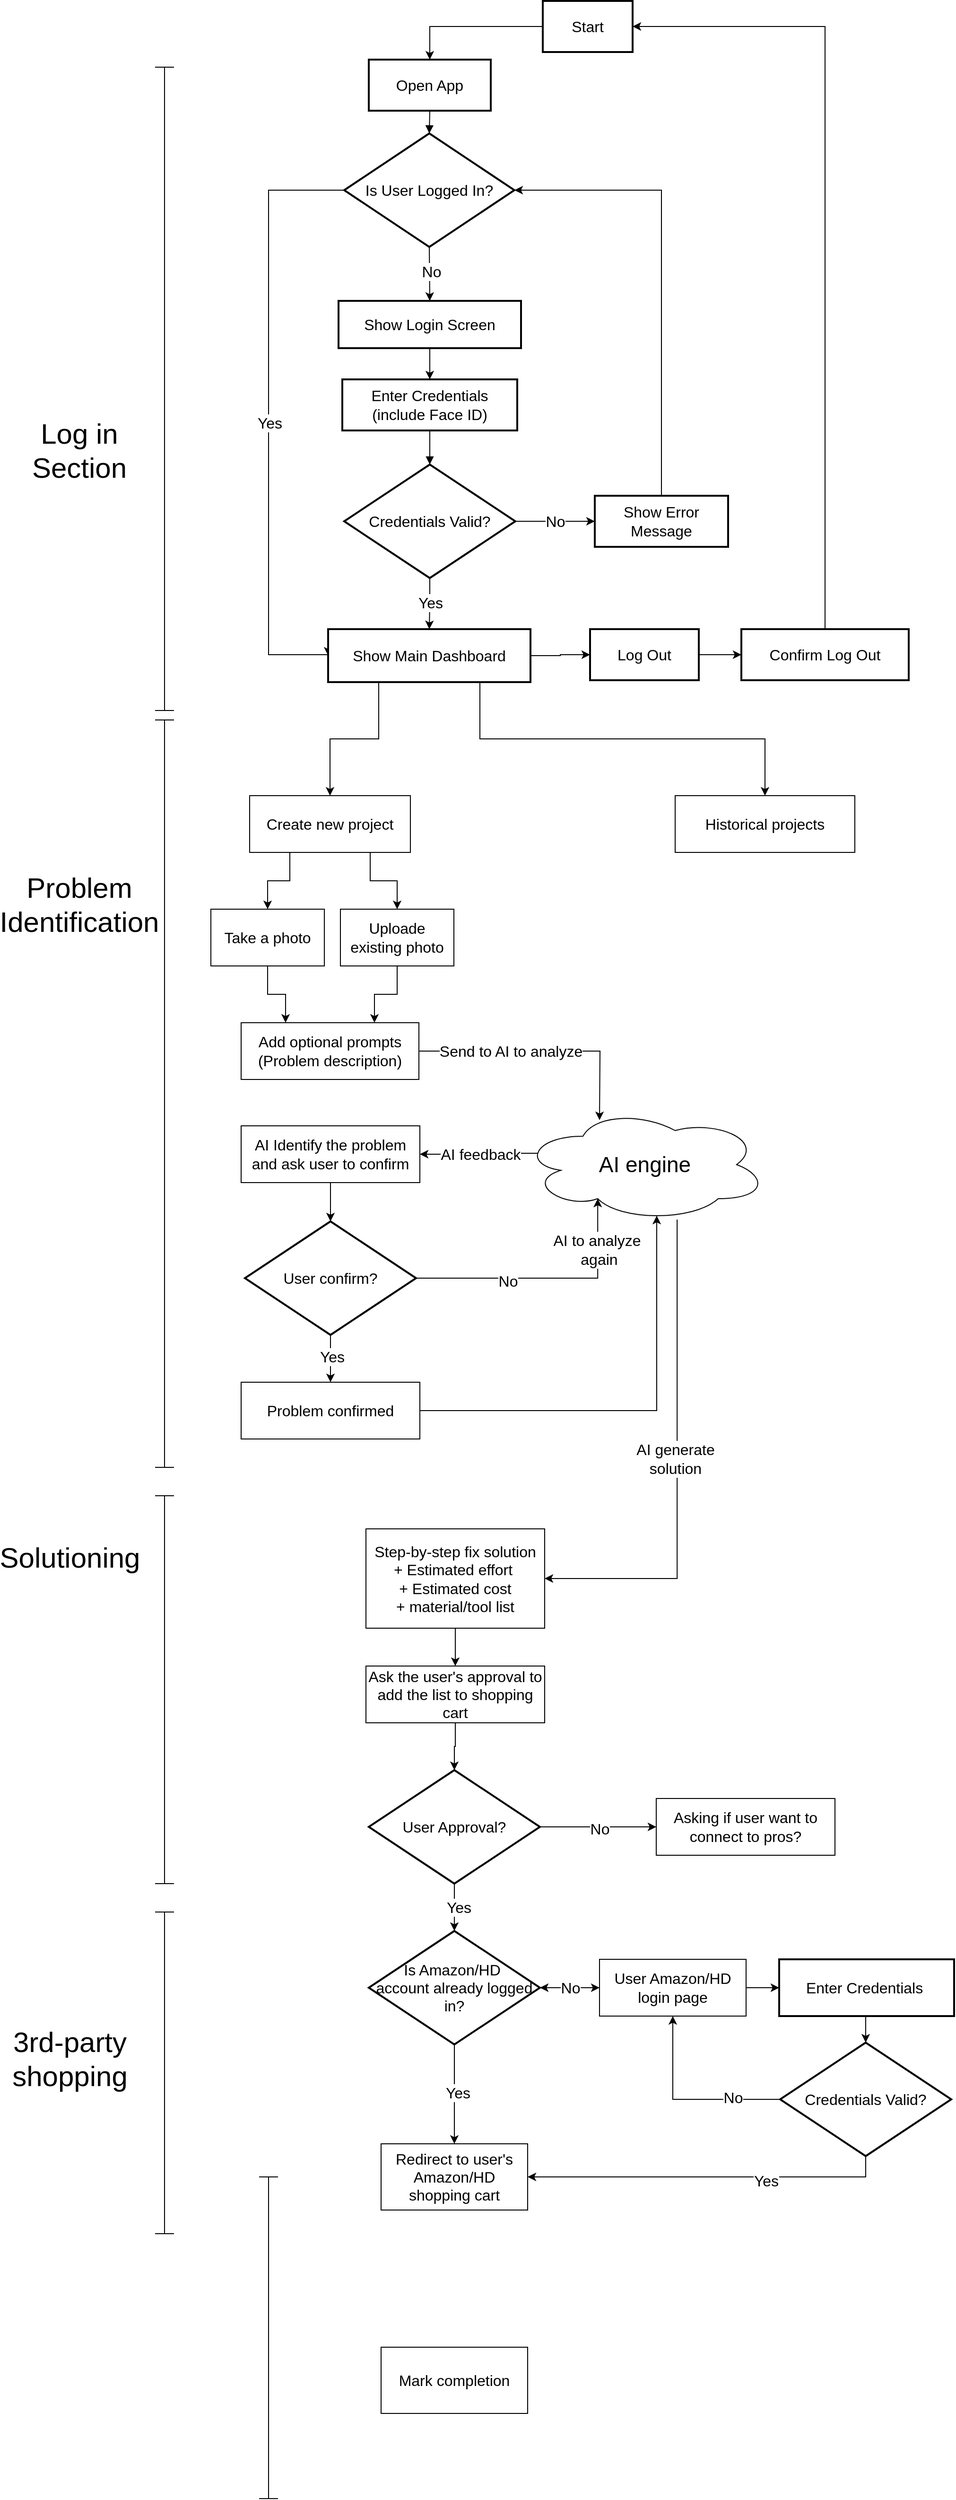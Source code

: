 <mxfile version="27.2.0">
  <diagram name="Page-1" id="i8-PB3AcAraNgIOo55Ax">
    <mxGraphModel dx="2037" dy="1153" grid="1" gridSize="10" guides="1" tooltips="1" connect="1" arrows="1" fold="1" page="1" pageScale="1" pageWidth="850" pageHeight="1100" math="0" shadow="0">
      <root>
        <mxCell id="0" />
        <mxCell id="1" parent="0" />
        <mxCell id="IaQsyCqeO4DwuMl-rm6--35" style="edgeStyle=orthogonalEdgeStyle;rounded=0;orthogonalLoop=1;jettySize=auto;html=1;exitX=0;exitY=0.5;exitDx=0;exitDy=0;entryX=0.5;entryY=0;entryDx=0;entryDy=0;" parent="1" source="2" target="3" edge="1">
          <mxGeometry relative="1" as="geometry" />
        </mxCell>
        <mxCell id="2" value="Start" style="whiteSpace=wrap;strokeWidth=2;fontSize=16;" parent="1" vertex="1">
          <mxGeometry x="580" y="10" width="95" height="54" as="geometry" />
        </mxCell>
        <mxCell id="3" value="Open App" style="whiteSpace=wrap;strokeWidth=2;fontSize=16;" parent="1" vertex="1">
          <mxGeometry x="396" y="72" width="129" height="54" as="geometry" />
        </mxCell>
        <mxCell id="IaQsyCqeO4DwuMl-rm6--65" style="edgeStyle=orthogonalEdgeStyle;rounded=0;orthogonalLoop=1;jettySize=auto;html=1;exitX=0;exitY=0.5;exitDx=0;exitDy=0;entryX=0;entryY=0.5;entryDx=0;entryDy=0;" parent="1" source="4" target="5" edge="1">
          <mxGeometry relative="1" as="geometry">
            <Array as="points">
              <mxPoint x="290" y="210" />
              <mxPoint x="290" y="701" />
            </Array>
          </mxGeometry>
        </mxCell>
        <mxCell id="IaQsyCqeO4DwuMl-rm6--66" value="Yes" style="edgeLabel;html=1;align=center;verticalAlign=middle;resizable=0;points=[];fontSize=16;" parent="IaQsyCqeO4DwuMl-rm6--65" vertex="1" connectable="0">
          <mxGeometry x="0.027" y="1" relative="1" as="geometry">
            <mxPoint as="offset" />
          </mxGeometry>
        </mxCell>
        <mxCell id="4" value="Is User Logged In?" style="rhombus;strokeWidth=2;whiteSpace=wrap;fontSize=16;" parent="1" vertex="1">
          <mxGeometry x="370" y="150" width="180" height="120" as="geometry" />
        </mxCell>
        <mxCell id="IaQsyCqeO4DwuMl-rm6--48" style="edgeStyle=orthogonalEdgeStyle;rounded=0;orthogonalLoop=1;jettySize=auto;html=1;exitX=1;exitY=0.5;exitDx=0;exitDy=0;entryX=0;entryY=0.5;entryDx=0;entryDy=0;" parent="1" source="5" target="13" edge="1">
          <mxGeometry relative="1" as="geometry" />
        </mxCell>
        <mxCell id="IaQsyCqeO4DwuMl-rm6--91" style="edgeStyle=orthogonalEdgeStyle;rounded=0;orthogonalLoop=1;jettySize=auto;html=1;exitX=0.75;exitY=1;exitDx=0;exitDy=0;" parent="1" source="5" target="hKCGwhO5Zb8HghyvoK2L-65" edge="1">
          <mxGeometry relative="1" as="geometry" />
        </mxCell>
        <mxCell id="5" value="Show Main Dashboard" style="whiteSpace=wrap;strokeWidth=2;fontSize=16;" parent="1" vertex="1">
          <mxGeometry x="353" y="674" width="214" height="56" as="geometry" />
        </mxCell>
        <mxCell id="6" value="Show Login Screen" style="whiteSpace=wrap;strokeWidth=2;fontSize=16;" parent="1" vertex="1">
          <mxGeometry x="364" y="327" width="193" height="50" as="geometry" />
        </mxCell>
        <mxCell id="7" value="Enter Credentials (include Face ID)" style="whiteSpace=wrap;strokeWidth=2;fontSize=16;" parent="1" vertex="1">
          <mxGeometry x="368" y="410" width="185" height="54" as="geometry" />
        </mxCell>
        <mxCell id="IaQsyCqeO4DwuMl-rm6--71" style="edgeStyle=orthogonalEdgeStyle;rounded=0;orthogonalLoop=1;jettySize=auto;html=1;exitX=0.5;exitY=1;exitDx=0;exitDy=0;entryX=0.5;entryY=0;entryDx=0;entryDy=0;" parent="1" source="8" target="5" edge="1">
          <mxGeometry relative="1" as="geometry" />
        </mxCell>
        <mxCell id="IaQsyCqeO4DwuMl-rm6--72" value="Yes" style="edgeLabel;html=1;align=center;verticalAlign=middle;resizable=0;points=[];fontSize=16;" parent="IaQsyCqeO4DwuMl-rm6--71" vertex="1" connectable="0">
          <mxGeometry x="-0.049" relative="1" as="geometry">
            <mxPoint as="offset" />
          </mxGeometry>
        </mxCell>
        <mxCell id="8" value="Credentials Valid?" style="rhombus;strokeWidth=2;whiteSpace=wrap;fontSize=16;" parent="1" vertex="1">
          <mxGeometry x="370" y="500" width="181" height="120" as="geometry" />
        </mxCell>
        <mxCell id="IaQsyCqeO4DwuMl-rm6--60" style="edgeStyle=orthogonalEdgeStyle;rounded=0;orthogonalLoop=1;jettySize=auto;html=1;exitX=0.5;exitY=0;exitDx=0;exitDy=0;entryX=1;entryY=0.5;entryDx=0;entryDy=0;" parent="1" source="9" target="4" edge="1">
          <mxGeometry relative="1" as="geometry" />
        </mxCell>
        <mxCell id="9" value="Show Error Message" style="whiteSpace=wrap;strokeWidth=2;fontSize=16;" parent="1" vertex="1">
          <mxGeometry x="635" y="533" width="141" height="54" as="geometry" />
        </mxCell>
        <mxCell id="IaQsyCqeO4DwuMl-rm6--54" style="edgeStyle=orthogonalEdgeStyle;rounded=0;orthogonalLoop=1;jettySize=auto;html=1;exitX=1;exitY=0.5;exitDx=0;exitDy=0;entryX=0;entryY=0.5;entryDx=0;entryDy=0;" parent="1" source="13" target="24" edge="1">
          <mxGeometry relative="1" as="geometry" />
        </mxCell>
        <mxCell id="13" value="Log Out" style="whiteSpace=wrap;strokeWidth=2;fontSize=16;" parent="1" vertex="1">
          <mxGeometry x="630" y="674" width="115" height="54" as="geometry" />
        </mxCell>
        <mxCell id="IaQsyCqeO4DwuMl-rm6--57" style="edgeStyle=orthogonalEdgeStyle;rounded=0;orthogonalLoop=1;jettySize=auto;html=1;exitX=0.5;exitY=0;exitDx=0;exitDy=0;entryX=1;entryY=0.5;entryDx=0;entryDy=0;" parent="1" source="24" target="2" edge="1">
          <mxGeometry relative="1" as="geometry" />
        </mxCell>
        <mxCell id="24" value="Confirm Log Out" style="whiteSpace=wrap;strokeWidth=2;fontSize=16;" parent="1" vertex="1">
          <mxGeometry x="790" y="674" width="177" height="54" as="geometry" />
        </mxCell>
        <mxCell id="26" value="" style="curved=1;startArrow=none;endArrow=block;exitX=0.5;exitY=1;entryX=0.5;entryY=0;" parent="1" source="3" target="4" edge="1">
          <mxGeometry relative="1" as="geometry">
            <Array as="points" />
          </mxGeometry>
        </mxCell>
        <mxCell id="30" value="" style="curved=1;startArrow=none;endArrow=block;exitX=0.5;exitY=1;entryX=0.5;entryY=0;" parent="1" source="7" target="8" edge="1">
          <mxGeometry relative="1" as="geometry">
            <Array as="points" />
          </mxGeometry>
        </mxCell>
        <mxCell id="IaQsyCqeO4DwuMl-rm6--103" style="edgeStyle=orthogonalEdgeStyle;rounded=0;orthogonalLoop=1;jettySize=auto;html=1;exitX=0.25;exitY=1;exitDx=0;exitDy=0;" parent="1" source="hKCGwhO5Zb8HghyvoK2L-64" target="hKCGwhO5Zb8HghyvoK2L-66" edge="1">
          <mxGeometry relative="1" as="geometry" />
        </mxCell>
        <mxCell id="IaQsyCqeO4DwuMl-rm6--104" style="edgeStyle=orthogonalEdgeStyle;rounded=0;orthogonalLoop=1;jettySize=auto;html=1;exitX=0.75;exitY=1;exitDx=0;exitDy=0;" parent="1" source="hKCGwhO5Zb8HghyvoK2L-64" target="hKCGwhO5Zb8HghyvoK2L-67" edge="1">
          <mxGeometry relative="1" as="geometry" />
        </mxCell>
        <mxCell id="hKCGwhO5Zb8HghyvoK2L-64" value="Create new project" style="rounded=0;whiteSpace=wrap;html=1;fontSize=16;" parent="1" vertex="1">
          <mxGeometry x="270" y="850" width="170" height="60" as="geometry" />
        </mxCell>
        <mxCell id="hKCGwhO5Zb8HghyvoK2L-65" value="Historical projects" style="rounded=0;whiteSpace=wrap;html=1;fontSize=16;" parent="1" vertex="1">
          <mxGeometry x="720" y="850" width="190" height="60" as="geometry" />
        </mxCell>
        <mxCell id="IaQsyCqeO4DwuMl-rm6--106" style="edgeStyle=orthogonalEdgeStyle;rounded=0;orthogonalLoop=1;jettySize=auto;html=1;exitX=0.5;exitY=1;exitDx=0;exitDy=0;entryX=0.25;entryY=0;entryDx=0;entryDy=0;" parent="1" source="hKCGwhO5Zb8HghyvoK2L-66" target="IaQsyCqeO4DwuMl-rm6--105" edge="1">
          <mxGeometry relative="1" as="geometry" />
        </mxCell>
        <mxCell id="hKCGwhO5Zb8HghyvoK2L-66" value="Take a photo" style="rounded=0;whiteSpace=wrap;html=1;fontSize=16;" parent="1" vertex="1">
          <mxGeometry x="229" y="970" width="120" height="60" as="geometry" />
        </mxCell>
        <mxCell id="IaQsyCqeO4DwuMl-rm6--108" style="edgeStyle=orthogonalEdgeStyle;rounded=0;orthogonalLoop=1;jettySize=auto;html=1;exitX=0.5;exitY=1;exitDx=0;exitDy=0;entryX=0.75;entryY=0;entryDx=0;entryDy=0;" parent="1" source="hKCGwhO5Zb8HghyvoK2L-67" target="IaQsyCqeO4DwuMl-rm6--105" edge="1">
          <mxGeometry relative="1" as="geometry" />
        </mxCell>
        <mxCell id="hKCGwhO5Zb8HghyvoK2L-67" value="Uploade existing photo" style="rounded=0;whiteSpace=wrap;html=1;fontSize=16;" parent="1" vertex="1">
          <mxGeometry x="366" y="970" width="120" height="60" as="geometry" />
        </mxCell>
        <mxCell id="IaQsyCqeO4DwuMl-rm6--33" value="&lt;font style=&quot;font-size: 30px;&quot;&gt;Log in Section&lt;/font&gt;" style="text;html=1;align=center;verticalAlign=middle;whiteSpace=wrap;rounded=0;" parent="1" vertex="1">
          <mxGeometry x="60" y="470" width="60" height="30" as="geometry" />
        </mxCell>
        <mxCell id="IaQsyCqeO4DwuMl-rm6--38" value="" style="endArrow=classic;html=1;rounded=0;exitX=0.5;exitY=1;exitDx=0;exitDy=0;entryX=0.5;entryY=0;entryDx=0;entryDy=0;" parent="1" source="4" target="6" edge="1">
          <mxGeometry width="50" height="50" relative="1" as="geometry">
            <mxPoint x="470" y="332" as="sourcePoint" />
            <mxPoint x="520" y="282" as="targetPoint" />
          </mxGeometry>
        </mxCell>
        <mxCell id="IaQsyCqeO4DwuMl-rm6--73" value="No" style="edgeLabel;html=1;align=center;verticalAlign=middle;resizable=0;points=[];fontSize=16;" parent="IaQsyCqeO4DwuMl-rm6--38" vertex="1" connectable="0">
          <mxGeometry x="-0.108" y="2" relative="1" as="geometry">
            <mxPoint as="offset" />
          </mxGeometry>
        </mxCell>
        <mxCell id="IaQsyCqeO4DwuMl-rm6--39" value="" style="endArrow=classic;html=1;rounded=0;exitX=0.5;exitY=1;exitDx=0;exitDy=0;" parent="1" source="6" target="7" edge="1">
          <mxGeometry width="50" height="50" relative="1" as="geometry">
            <mxPoint x="340" y="652" as="sourcePoint" />
            <mxPoint x="390" y="602" as="targetPoint" />
          </mxGeometry>
        </mxCell>
        <mxCell id="IaQsyCqeO4DwuMl-rm6--40" value="" style="endArrow=classic;html=1;rounded=0;exitX=1;exitY=0.5;exitDx=0;exitDy=0;entryX=0;entryY=0.5;entryDx=0;entryDy=0;" parent="1" source="8" target="9" edge="1">
          <mxGeometry relative="1" as="geometry">
            <mxPoint x="310" y="582" as="sourcePoint" />
            <mxPoint x="410" y="582" as="targetPoint" />
          </mxGeometry>
        </mxCell>
        <mxCell id="IaQsyCqeO4DwuMl-rm6--41" value="No" style="edgeLabel;resizable=0;html=1;;align=center;verticalAlign=middle;fontSize=16;" parent="IaQsyCqeO4DwuMl-rm6--40" connectable="0" vertex="1">
          <mxGeometry relative="1" as="geometry" />
        </mxCell>
        <mxCell id="IaQsyCqeO4DwuMl-rm6--93" style="edgeStyle=orthogonalEdgeStyle;rounded=0;orthogonalLoop=1;jettySize=auto;html=1;exitX=0.25;exitY=1;exitDx=0;exitDy=0;entryX=0.5;entryY=0;entryDx=0;entryDy=0;" parent="1" source="5" target="hKCGwhO5Zb8HghyvoK2L-64" edge="1">
          <mxGeometry relative="1" as="geometry">
            <mxPoint x="379" y="760" as="sourcePoint" />
            <mxPoint x="470" y="880" as="targetPoint" />
          </mxGeometry>
        </mxCell>
        <mxCell id="IaQsyCqeO4DwuMl-rm6--94" value="" style="shape=crossbar;whiteSpace=wrap;html=1;rounded=1;direction=south;" parent="1" vertex="1">
          <mxGeometry x="170" y="80" width="20" height="680" as="geometry" />
        </mxCell>
        <mxCell id="IaQsyCqeO4DwuMl-rm6--98" value="&lt;font style=&quot;font-size: 30px;&quot;&gt;Problem Identification&lt;/font&gt;" style="text;html=1;align=center;verticalAlign=middle;whiteSpace=wrap;rounded=0;" parent="1" vertex="1">
          <mxGeometry x="60" y="950" width="60" height="30" as="geometry" />
        </mxCell>
        <mxCell id="IaQsyCqeO4DwuMl-rm6--99" value="&lt;font style=&quot;font-size: 30px;&quot;&gt;Solutioning&lt;/font&gt;" style="text;html=1;align=center;verticalAlign=middle;whiteSpace=wrap;rounded=0;" parent="1" vertex="1">
          <mxGeometry x="50" y="1640" width="60" height="30" as="geometry" />
        </mxCell>
        <mxCell id="IaQsyCqeO4DwuMl-rm6--100" value="" style="shape=crossbar;whiteSpace=wrap;html=1;rounded=1;direction=south;" parent="1" vertex="1">
          <mxGeometry x="170" y="770" width="20" height="790" as="geometry" />
        </mxCell>
        <mxCell id="IaQsyCqeO4DwuMl-rm6--105" value="Add optional prompts (Problem description)" style="rounded=0;whiteSpace=wrap;html=1;fontSize=16;" parent="1" vertex="1">
          <mxGeometry x="261" y="1090" width="188" height="60" as="geometry" />
        </mxCell>
        <mxCell id="IaQsyCqeO4DwuMl-rm6--116" style="edgeStyle=orthogonalEdgeStyle;rounded=0;orthogonalLoop=1;jettySize=auto;html=1;exitX=0.07;exitY=0.4;exitDx=0;exitDy=0;exitPerimeter=0;entryX=1;entryY=0.5;entryDx=0;entryDy=0;" parent="1" source="IaQsyCqeO4DwuMl-rm6--107" target="IaQsyCqeO4DwuMl-rm6--110" edge="1">
          <mxGeometry relative="1" as="geometry" />
        </mxCell>
        <mxCell id="IaQsyCqeO4DwuMl-rm6--124" value="&lt;font style=&quot;font-size: 16px;&quot;&gt;AI feedback&lt;/font&gt;" style="edgeLabel;html=1;align=center;verticalAlign=middle;resizable=0;points=[];" parent="IaQsyCqeO4DwuMl-rm6--116" vertex="1" connectable="0">
          <mxGeometry x="-0.022" y="1" relative="1" as="geometry">
            <mxPoint as="offset" />
          </mxGeometry>
        </mxCell>
        <mxCell id="IaQsyCqeO4DwuMl-rm6--128" style="edgeStyle=orthogonalEdgeStyle;rounded=0;orthogonalLoop=1;jettySize=auto;html=1;exitX=0.633;exitY=0.984;exitDx=0;exitDy=0;exitPerimeter=0;entryX=1;entryY=0.5;entryDx=0;entryDy=0;" parent="1" source="IaQsyCqeO4DwuMl-rm6--107" target="IaQsyCqeO4DwuMl-rm6--126" edge="1">
          <mxGeometry relative="1" as="geometry" />
        </mxCell>
        <mxCell id="IaQsyCqeO4DwuMl-rm6--129" value="AI generate&lt;div&gt;solution&lt;/div&gt;" style="edgeLabel;html=1;align=center;verticalAlign=middle;resizable=0;points=[];fontSize=16;" parent="IaQsyCqeO4DwuMl-rm6--128" vertex="1" connectable="0">
          <mxGeometry x="-0.148" relative="1" as="geometry">
            <mxPoint x="-2" y="31" as="offset" />
          </mxGeometry>
        </mxCell>
        <mxCell id="IaQsyCqeO4DwuMl-rm6--107" value="AI engine" style="ellipse;shape=cloud;whiteSpace=wrap;html=1;fontSize=23;" parent="1" vertex="1">
          <mxGeometry x="557.5" y="1180" width="260" height="120" as="geometry" />
        </mxCell>
        <mxCell id="IaQsyCqeO4DwuMl-rm6--117" style="edgeStyle=orthogonalEdgeStyle;rounded=0;orthogonalLoop=1;jettySize=auto;html=1;exitX=0.5;exitY=1;exitDx=0;exitDy=0;entryX=0.5;entryY=0;entryDx=0;entryDy=0;" parent="1" source="IaQsyCqeO4DwuMl-rm6--110" target="IaQsyCqeO4DwuMl-rm6--112" edge="1">
          <mxGeometry relative="1" as="geometry" />
        </mxCell>
        <mxCell id="IaQsyCqeO4DwuMl-rm6--110" value="AI Identify the problem and ask user to confirm" style="rounded=0;whiteSpace=wrap;html=1;fontSize=16;" parent="1" vertex="1">
          <mxGeometry x="261" y="1199" width="189" height="60" as="geometry" />
        </mxCell>
        <mxCell id="IaQsyCqeO4DwuMl-rm6--121" style="edgeStyle=orthogonalEdgeStyle;rounded=0;orthogonalLoop=1;jettySize=auto;html=1;exitX=0.5;exitY=1;exitDx=0;exitDy=0;entryX=0.5;entryY=0;entryDx=0;entryDy=0;" parent="1" source="IaQsyCqeO4DwuMl-rm6--112" target="IaQsyCqeO4DwuMl-rm6--120" edge="1">
          <mxGeometry relative="1" as="geometry" />
        </mxCell>
        <mxCell id="IaQsyCqeO4DwuMl-rm6--122" value="Yes" style="edgeLabel;html=1;align=center;verticalAlign=middle;resizable=0;points=[];fontSize=16;" parent="IaQsyCqeO4DwuMl-rm6--121" vertex="1" connectable="0">
          <mxGeometry x="-0.089" y="1" relative="1" as="geometry">
            <mxPoint as="offset" />
          </mxGeometry>
        </mxCell>
        <mxCell id="IaQsyCqeO4DwuMl-rm6--112" value="User confirm?" style="rhombus;strokeWidth=2;whiteSpace=wrap;fontSize=16;" parent="1" vertex="1">
          <mxGeometry x="265" y="1300" width="181" height="120" as="geometry" />
        </mxCell>
        <mxCell id="IaQsyCqeO4DwuMl-rm6--115" style="edgeStyle=orthogonalEdgeStyle;rounded=0;orthogonalLoop=1;jettySize=auto;html=1;exitX=1;exitY=0.5;exitDx=0;exitDy=0;" parent="1" source="IaQsyCqeO4DwuMl-rm6--105" edge="1">
          <mxGeometry relative="1" as="geometry">
            <mxPoint x="640" y="1193" as="targetPoint" />
          </mxGeometry>
        </mxCell>
        <mxCell id="IaQsyCqeO4DwuMl-rm6--123" value="Send to AI to analyze" style="edgeLabel;html=1;align=center;verticalAlign=middle;resizable=0;points=[];fontSize=16;" parent="IaQsyCqeO4DwuMl-rm6--115" vertex="1" connectable="0">
          <mxGeometry x="-0.272" relative="1" as="geometry">
            <mxPoint as="offset" />
          </mxGeometry>
        </mxCell>
        <mxCell id="IaQsyCqeO4DwuMl-rm6--118" style="edgeStyle=orthogonalEdgeStyle;rounded=0;orthogonalLoop=1;jettySize=auto;html=1;exitX=1;exitY=0.5;exitDx=0;exitDy=0;entryX=0.31;entryY=0.8;entryDx=0;entryDy=0;entryPerimeter=0;" parent="1" source="IaQsyCqeO4DwuMl-rm6--112" target="IaQsyCqeO4DwuMl-rm6--107" edge="1">
          <mxGeometry relative="1" as="geometry">
            <Array as="points">
              <mxPoint x="638" y="1360" />
            </Array>
          </mxGeometry>
        </mxCell>
        <mxCell id="IaQsyCqeO4DwuMl-rm6--119" value="No" style="edgeLabel;html=1;align=center;verticalAlign=middle;resizable=0;points=[];fontSize=16;" parent="IaQsyCqeO4DwuMl-rm6--118" vertex="1" connectable="0">
          <mxGeometry x="-0.296" y="-3" relative="1" as="geometry">
            <mxPoint as="offset" />
          </mxGeometry>
        </mxCell>
        <mxCell id="IaQsyCqeO4DwuMl-rm6--125" value="&lt;font style=&quot;font-size: 16px;&quot;&gt;AI to analyze&lt;/font&gt;&lt;div&gt;&lt;font style=&quot;font-size: 16px;&quot;&gt;&amp;nbsp;again&lt;/font&gt;&lt;/div&gt;" style="edgeLabel;html=1;align=center;verticalAlign=middle;resizable=0;points=[];" parent="IaQsyCqeO4DwuMl-rm6--118" vertex="1" connectable="0">
          <mxGeometry x="0.61" y="1" relative="1" as="geometry">
            <mxPoint as="offset" />
          </mxGeometry>
        </mxCell>
        <mxCell id="IaQsyCqeO4DwuMl-rm6--120" value="Problem confirmed" style="rounded=0;whiteSpace=wrap;html=1;fontSize=16;" parent="1" vertex="1">
          <mxGeometry x="261" y="1470" width="189" height="60" as="geometry" />
        </mxCell>
        <mxCell id="IaQsyCqeO4DwuMl-rm6--158" style="edgeStyle=orthogonalEdgeStyle;rounded=0;orthogonalLoop=1;jettySize=auto;html=1;exitX=0.5;exitY=1;exitDx=0;exitDy=0;entryX=0.5;entryY=0;entryDx=0;entryDy=0;" parent="1" source="IaQsyCqeO4DwuMl-rm6--126" target="IaQsyCqeO4DwuMl-rm6--132" edge="1">
          <mxGeometry relative="1" as="geometry" />
        </mxCell>
        <mxCell id="IaQsyCqeO4DwuMl-rm6--126" value="Step-by-step fix solution&lt;div&gt;+ Estimated effort&amp;nbsp;&lt;/div&gt;&lt;div&gt;+ Estimated cost&lt;/div&gt;&lt;div&gt;+ material/tool list&lt;/div&gt;" style="rounded=0;whiteSpace=wrap;html=1;fontSize=16;" parent="1" vertex="1">
          <mxGeometry x="393" y="1625" width="189" height="105" as="geometry" />
        </mxCell>
        <mxCell id="IaQsyCqeO4DwuMl-rm6--127" style="edgeStyle=orthogonalEdgeStyle;rounded=0;orthogonalLoop=1;jettySize=auto;html=1;exitX=1;exitY=0.5;exitDx=0;exitDy=0;entryX=0.55;entryY=0.95;entryDx=0;entryDy=0;entryPerimeter=0;" parent="1" source="IaQsyCqeO4DwuMl-rm6--120" target="IaQsyCqeO4DwuMl-rm6--107" edge="1">
          <mxGeometry relative="1" as="geometry" />
        </mxCell>
        <mxCell id="IaQsyCqeO4DwuMl-rm6--159" style="edgeStyle=orthogonalEdgeStyle;rounded=0;orthogonalLoop=1;jettySize=auto;html=1;exitX=0.5;exitY=1;exitDx=0;exitDy=0;entryX=0.5;entryY=0;entryDx=0;entryDy=0;" parent="1" source="IaQsyCqeO4DwuMl-rm6--132" target="IaQsyCqeO4DwuMl-rm6--134" edge="1">
          <mxGeometry relative="1" as="geometry" />
        </mxCell>
        <mxCell id="IaQsyCqeO4DwuMl-rm6--132" value="Ask the user&#39;s approval to add the list to shopping cart" style="rounded=0;whiteSpace=wrap;html=1;fontSize=16;" parent="1" vertex="1">
          <mxGeometry x="393" y="1770" width="189" height="60" as="geometry" />
        </mxCell>
        <mxCell id="IaQsyCqeO4DwuMl-rm6--137" style="edgeStyle=orthogonalEdgeStyle;rounded=0;orthogonalLoop=1;jettySize=auto;html=1;exitX=0.5;exitY=1;exitDx=0;exitDy=0;entryX=0.5;entryY=0;entryDx=0;entryDy=0;" parent="1" source="IaQsyCqeO4DwuMl-rm6--134" target="IaQsyCqeO4DwuMl-rm6--136" edge="1">
          <mxGeometry relative="1" as="geometry" />
        </mxCell>
        <mxCell id="IaQsyCqeO4DwuMl-rm6--138" value="Yes" style="edgeLabel;html=1;align=center;verticalAlign=middle;resizable=0;points=[];fontSize=16;" parent="IaQsyCqeO4DwuMl-rm6--137" vertex="1" connectable="0">
          <mxGeometry x="0.005" y="4" relative="1" as="geometry">
            <mxPoint as="offset" />
          </mxGeometry>
        </mxCell>
        <mxCell id="IaQsyCqeO4DwuMl-rm6--166" style="edgeStyle=orthogonalEdgeStyle;rounded=0;orthogonalLoop=1;jettySize=auto;html=1;exitX=1;exitY=0.5;exitDx=0;exitDy=0;entryX=0;entryY=0.5;entryDx=0;entryDy=0;" parent="1" source="IaQsyCqeO4DwuMl-rm6--134" target="IaQsyCqeO4DwuMl-rm6--165" edge="1">
          <mxGeometry relative="1" as="geometry" />
        </mxCell>
        <mxCell id="IaQsyCqeO4DwuMl-rm6--167" value="No" style="edgeLabel;html=1;align=center;verticalAlign=middle;resizable=0;points=[];fontSize=16;" parent="IaQsyCqeO4DwuMl-rm6--166" vertex="1" connectable="0">
          <mxGeometry x="0.019" y="-2" relative="1" as="geometry">
            <mxPoint as="offset" />
          </mxGeometry>
        </mxCell>
        <mxCell id="IaQsyCqeO4DwuMl-rm6--134" value="User Approval?" style="rhombus;strokeWidth=2;whiteSpace=wrap;fontSize=16;" parent="1" vertex="1">
          <mxGeometry x="396" y="1880" width="181" height="120" as="geometry" />
        </mxCell>
        <mxCell id="IaQsyCqeO4DwuMl-rm6--146" value="" style="edgeStyle=orthogonalEdgeStyle;rounded=0;orthogonalLoop=1;jettySize=auto;html=1;" parent="1" source="IaQsyCqeO4DwuMl-rm6--135" target="IaQsyCqeO4DwuMl-rm6--136" edge="1">
          <mxGeometry relative="1" as="geometry" />
        </mxCell>
        <mxCell id="IaQsyCqeO4DwuMl-rm6--148" style="edgeStyle=orthogonalEdgeStyle;rounded=0;orthogonalLoop=1;jettySize=auto;html=1;exitX=1;exitY=0.5;exitDx=0;exitDy=0;entryX=0;entryY=0.5;entryDx=0;entryDy=0;" parent="1" source="IaQsyCqeO4DwuMl-rm6--135" target="IaQsyCqeO4DwuMl-rm6--147" edge="1">
          <mxGeometry relative="1" as="geometry" />
        </mxCell>
        <mxCell id="IaQsyCqeO4DwuMl-rm6--135" value="User Amazon/HD login page" style="rounded=0;whiteSpace=wrap;html=1;fontSize=16;" parent="1" vertex="1">
          <mxGeometry x="640" y="2080" width="155" height="60" as="geometry" />
        </mxCell>
        <mxCell id="IaQsyCqeO4DwuMl-rm6--142" style="edgeStyle=orthogonalEdgeStyle;rounded=0;orthogonalLoop=1;jettySize=auto;html=1;exitX=0.5;exitY=1;exitDx=0;exitDy=0;entryX=0.5;entryY=0;entryDx=0;entryDy=0;" parent="1" source="IaQsyCqeO4DwuMl-rm6--136" target="IaQsyCqeO4DwuMl-rm6--141" edge="1">
          <mxGeometry relative="1" as="geometry" />
        </mxCell>
        <mxCell id="IaQsyCqeO4DwuMl-rm6--143" value="&lt;font style=&quot;font-size: 16px;&quot;&gt;Yes&lt;/font&gt;" style="edgeLabel;html=1;align=center;verticalAlign=middle;resizable=0;points=[];" parent="IaQsyCqeO4DwuMl-rm6--142" vertex="1" connectable="0">
          <mxGeometry x="-0.025" y="3" relative="1" as="geometry">
            <mxPoint as="offset" />
          </mxGeometry>
        </mxCell>
        <mxCell id="IaQsyCqeO4DwuMl-rm6--144" style="edgeStyle=orthogonalEdgeStyle;rounded=0;orthogonalLoop=1;jettySize=auto;html=1;exitX=1;exitY=0.5;exitDx=0;exitDy=0;entryX=0;entryY=0.5;entryDx=0;entryDy=0;" parent="1" source="IaQsyCqeO4DwuMl-rm6--136" target="IaQsyCqeO4DwuMl-rm6--135" edge="1">
          <mxGeometry relative="1" as="geometry" />
        </mxCell>
        <mxCell id="IaQsyCqeO4DwuMl-rm6--145" value="No" style="edgeLabel;html=1;align=center;verticalAlign=middle;resizable=0;points=[];fontSize=16;" parent="IaQsyCqeO4DwuMl-rm6--144" vertex="1" connectable="0">
          <mxGeometry x="0.018" relative="1" as="geometry">
            <mxPoint as="offset" />
          </mxGeometry>
        </mxCell>
        <mxCell id="IaQsyCqeO4DwuMl-rm6--136" value="Is Amazon/HD &#xa;account already logged in?" style="rhombus;strokeWidth=2;whiteSpace=wrap;fontSize=16;" parent="1" vertex="1">
          <mxGeometry x="396" y="2050" width="181" height="120" as="geometry" />
        </mxCell>
        <mxCell id="IaQsyCqeO4DwuMl-rm6--141" value="Redirect to user&#39;s Amazon/HD shopping cart" style="rounded=0;whiteSpace=wrap;html=1;fontSize=16;" parent="1" vertex="1">
          <mxGeometry x="409" y="2275" width="155" height="70" as="geometry" />
        </mxCell>
        <mxCell id="IaQsyCqeO4DwuMl-rm6--150" style="edgeStyle=orthogonalEdgeStyle;rounded=0;orthogonalLoop=1;jettySize=auto;html=1;exitX=0.5;exitY=1;exitDx=0;exitDy=0;entryX=0.5;entryY=0;entryDx=0;entryDy=0;" parent="1" source="IaQsyCqeO4DwuMl-rm6--147" target="IaQsyCqeO4DwuMl-rm6--149" edge="1">
          <mxGeometry relative="1" as="geometry" />
        </mxCell>
        <mxCell id="IaQsyCqeO4DwuMl-rm6--147" value="Enter Credentials " style="whiteSpace=wrap;strokeWidth=2;fontSize=16;" parent="1" vertex="1">
          <mxGeometry x="830" y="2080" width="185" height="60" as="geometry" />
        </mxCell>
        <mxCell id="IaQsyCqeO4DwuMl-rm6--151" style="edgeStyle=orthogonalEdgeStyle;rounded=0;orthogonalLoop=1;jettySize=auto;html=1;exitX=0.5;exitY=1;exitDx=0;exitDy=0;entryX=1;entryY=0.5;entryDx=0;entryDy=0;" parent="1" source="IaQsyCqeO4DwuMl-rm6--149" target="IaQsyCqeO4DwuMl-rm6--141" edge="1">
          <mxGeometry relative="1" as="geometry" />
        </mxCell>
        <mxCell id="IaQsyCqeO4DwuMl-rm6--154" value="Yes" style="edgeLabel;html=1;align=center;verticalAlign=middle;resizable=0;points=[];fontSize=16;" parent="IaQsyCqeO4DwuMl-rm6--151" vertex="1" connectable="0">
          <mxGeometry x="-0.328" y="4" relative="1" as="geometry">
            <mxPoint as="offset" />
          </mxGeometry>
        </mxCell>
        <mxCell id="IaQsyCqeO4DwuMl-rm6--152" style="edgeStyle=orthogonalEdgeStyle;rounded=0;orthogonalLoop=1;jettySize=auto;html=1;exitX=0;exitY=0.5;exitDx=0;exitDy=0;entryX=0.5;entryY=1;entryDx=0;entryDy=0;" parent="1" source="IaQsyCqeO4DwuMl-rm6--149" target="IaQsyCqeO4DwuMl-rm6--135" edge="1">
          <mxGeometry relative="1" as="geometry" />
        </mxCell>
        <mxCell id="IaQsyCqeO4DwuMl-rm6--153" value="No" style="edgeLabel;html=1;align=center;verticalAlign=middle;resizable=0;points=[];fontSize=16;" parent="IaQsyCqeO4DwuMl-rm6--152" vertex="1" connectable="0">
          <mxGeometry x="-0.497" y="-2" relative="1" as="geometry">
            <mxPoint as="offset" />
          </mxGeometry>
        </mxCell>
        <mxCell id="IaQsyCqeO4DwuMl-rm6--149" value="Credentials Valid?" style="rhombus;strokeWidth=2;whiteSpace=wrap;fontSize=16;" parent="1" vertex="1">
          <mxGeometry x="831" y="2168" width="181" height="120" as="geometry" />
        </mxCell>
        <mxCell id="IaQsyCqeO4DwuMl-rm6--160" value="" style="shape=crossbar;whiteSpace=wrap;html=1;rounded=1;direction=south;" parent="1" vertex="1">
          <mxGeometry x="170" y="1590" width="20" height="410" as="geometry" />
        </mxCell>
        <mxCell id="IaQsyCqeO4DwuMl-rm6--161" value="" style="shape=crossbar;whiteSpace=wrap;html=1;rounded=1;direction=south;" parent="1" vertex="1">
          <mxGeometry x="170" y="2030" width="20" height="340" as="geometry" />
        </mxCell>
        <mxCell id="IaQsyCqeO4DwuMl-rm6--162" value="&lt;font style=&quot;font-size: 30px;&quot;&gt;3rd-party shopping&lt;/font&gt;" style="text;html=1;align=center;verticalAlign=middle;whiteSpace=wrap;rounded=0;" parent="1" vertex="1">
          <mxGeometry x="50" y="2170" width="60" height="30" as="geometry" />
        </mxCell>
        <mxCell id="IaQsyCqeO4DwuMl-rm6--165" value="Asking if user want to connect to pros?" style="rounded=0;whiteSpace=wrap;html=1;fontSize=16;" parent="1" vertex="1">
          <mxGeometry x="700" y="1910" width="189" height="60" as="geometry" />
        </mxCell>
        <mxCell id="smgGS1yyV_OqEDBrMUQ_-31" value="Mark completion" style="rounded=0;whiteSpace=wrap;html=1;fontSize=16;" vertex="1" parent="1">
          <mxGeometry x="409" y="2490" width="155" height="70" as="geometry" />
        </mxCell>
        <mxCell id="smgGS1yyV_OqEDBrMUQ_-32" value="" style="shape=crossbar;whiteSpace=wrap;html=1;rounded=1;direction=south;" vertex="1" parent="1">
          <mxGeometry x="280" y="2310" width="20" height="340" as="geometry" />
        </mxCell>
      </root>
    </mxGraphModel>
  </diagram>
</mxfile>
